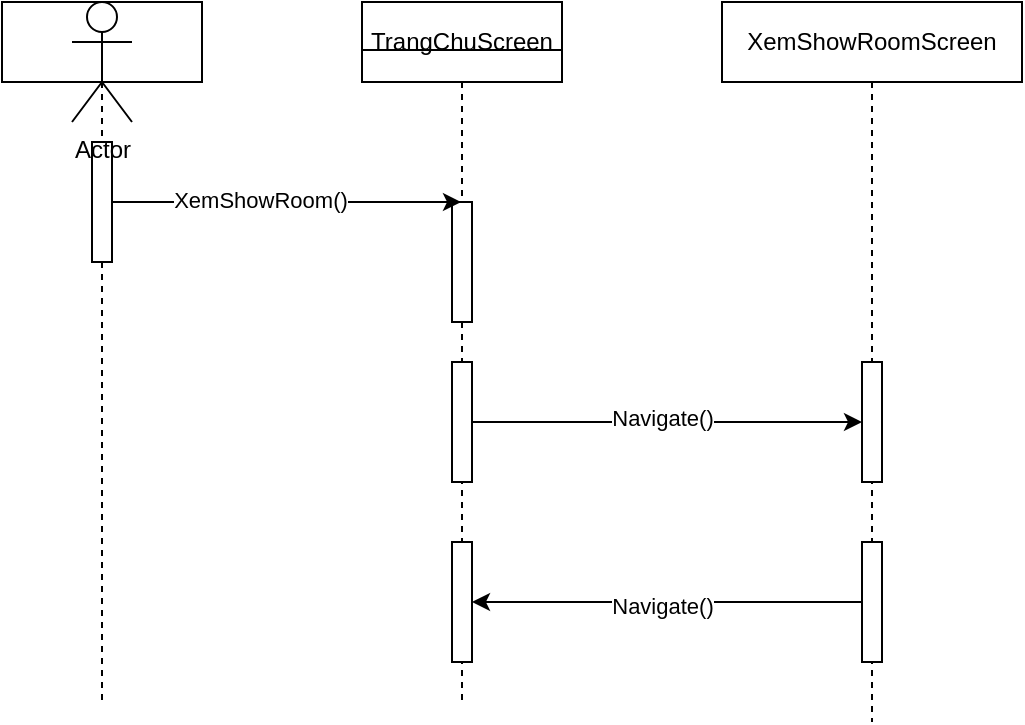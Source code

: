 <mxfile version="25.0.3">
  <diagram name="Page-1" id="2YBvvXClWsGukQMizWep">
    <mxGraphModel dx="1120" dy="426" grid="1" gridSize="10" guides="1" tooltips="1" connect="1" arrows="1" fold="1" page="1" pageScale="1" pageWidth="850" pageHeight="1100" math="0" shadow="0">
      <root>
        <mxCell id="0" />
        <mxCell id="1" parent="0" />
        <mxCell id="wxZDm-9gNl8mGlVWzzfF-18" value="" style="shape=umlLifeline;perimeter=lifelinePerimeter;whiteSpace=wrap;html=1;container=0;dropTarget=0;collapsible=0;recursiveResize=0;outlineConnect=0;portConstraint=eastwest;newEdgeStyle={&quot;edgeStyle&quot;:&quot;elbowEdgeStyle&quot;,&quot;elbow&quot;:&quot;vertical&quot;,&quot;curved&quot;:0,&quot;rounded&quot;:0};" vertex="1" parent="1">
          <mxGeometry x="50" y="50" width="100" height="350" as="geometry" />
        </mxCell>
        <mxCell id="wxZDm-9gNl8mGlVWzzfF-19" value="" style="html=1;points=[];perimeter=orthogonalPerimeter;outlineConnect=0;targetShapes=umlLifeline;portConstraint=eastwest;newEdgeStyle={&quot;edgeStyle&quot;:&quot;elbowEdgeStyle&quot;,&quot;elbow&quot;:&quot;vertical&quot;,&quot;curved&quot;:0,&quot;rounded&quot;:0};" vertex="1" parent="wxZDm-9gNl8mGlVWzzfF-18">
          <mxGeometry x="45" y="70" width="10" height="60" as="geometry" />
        </mxCell>
        <mxCell id="wxZDm-9gNl8mGlVWzzfF-20" value="TrangChuScreen" style="shape=umlLifeline;perimeter=lifelinePerimeter;whiteSpace=wrap;html=1;container=0;dropTarget=0;collapsible=0;recursiveResize=0;outlineConnect=0;portConstraint=eastwest;newEdgeStyle={&quot;edgeStyle&quot;:&quot;elbowEdgeStyle&quot;,&quot;elbow&quot;:&quot;vertical&quot;,&quot;curved&quot;:0,&quot;rounded&quot;:0};" vertex="1" parent="1">
          <mxGeometry x="230" y="50" width="100" height="350" as="geometry" />
        </mxCell>
        <mxCell id="wxZDm-9gNl8mGlVWzzfF-21" value="" style="html=1;points=[];perimeter=orthogonalPerimeter;outlineConnect=0;targetShapes=umlLifeline;portConstraint=eastwest;newEdgeStyle={&quot;edgeStyle&quot;:&quot;elbowEdgeStyle&quot;,&quot;elbow&quot;:&quot;vertical&quot;,&quot;curved&quot;:0,&quot;rounded&quot;:0};" vertex="1" parent="wxZDm-9gNl8mGlVWzzfF-20">
          <mxGeometry x="45" y="100" width="10" height="60" as="geometry" />
        </mxCell>
        <mxCell id="wxZDm-9gNl8mGlVWzzfF-22" value="" style="html=1;points=[[0,0,0,0,5],[0,1,0,0,-5],[1,0,0,0,5],[1,1,0,0,-5]];perimeter=orthogonalPerimeter;outlineConnect=0;targetShapes=umlLifeline;portConstraint=eastwest;newEdgeStyle={&quot;curved&quot;:0,&quot;rounded&quot;:0};" vertex="1" parent="wxZDm-9gNl8mGlVWzzfF-20">
          <mxGeometry x="45" y="180" width="10" height="60" as="geometry" />
        </mxCell>
        <mxCell id="wxZDm-9gNl8mGlVWzzfF-23" value="" style="html=1;points=[[0,0,0,0,5],[0,1,0,0,-5],[1,0,0,0,5],[1,1,0,0,-5]];perimeter=orthogonalPerimeter;outlineConnect=0;targetShapes=umlLifeline;portConstraint=eastwest;newEdgeStyle={&quot;curved&quot;:0,&quot;rounded&quot;:0};" vertex="1" parent="wxZDm-9gNl8mGlVWzzfF-20">
          <mxGeometry x="45" y="270" width="10" height="60" as="geometry" />
        </mxCell>
        <mxCell id="wxZDm-9gNl8mGlVWzzfF-24" value="" style="line;strokeWidth=1;fillColor=none;align=left;verticalAlign=middle;spacingTop=-1;spacingLeft=3;spacingRight=3;rotatable=0;labelPosition=right;points=[];portConstraint=eastwest;strokeColor=inherit;" vertex="1" parent="1">
          <mxGeometry x="230" y="70" width="100" height="8" as="geometry" />
        </mxCell>
        <mxCell id="wxZDm-9gNl8mGlVWzzfF-25" value="Actor" style="shape=umlActor;verticalLabelPosition=bottom;verticalAlign=top;html=1;" vertex="1" parent="1">
          <mxGeometry x="85" y="50" width="30" height="60" as="geometry" />
        </mxCell>
        <mxCell id="wxZDm-9gNl8mGlVWzzfF-26" value="XemShowRoomScreen" style="shape=umlLifeline;perimeter=lifelinePerimeter;whiteSpace=wrap;html=1;container=0;dropTarget=0;collapsible=0;recursiveResize=0;outlineConnect=0;portConstraint=eastwest;newEdgeStyle={&quot;edgeStyle&quot;:&quot;elbowEdgeStyle&quot;,&quot;elbow&quot;:&quot;vertical&quot;,&quot;curved&quot;:0,&quot;rounded&quot;:0};" vertex="1" parent="1">
          <mxGeometry x="410" y="50" width="150" height="360" as="geometry" />
        </mxCell>
        <mxCell id="wxZDm-9gNl8mGlVWzzfF-27" value="" style="html=1;points=[];perimeter=orthogonalPerimeter;outlineConnect=0;targetShapes=umlLifeline;portConstraint=eastwest;newEdgeStyle={&quot;edgeStyle&quot;:&quot;elbowEdgeStyle&quot;,&quot;elbow&quot;:&quot;vertical&quot;,&quot;curved&quot;:0,&quot;rounded&quot;:0};" vertex="1" parent="wxZDm-9gNl8mGlVWzzfF-26">
          <mxGeometry x="70" y="180" width="10" height="60" as="geometry" />
        </mxCell>
        <mxCell id="wxZDm-9gNl8mGlVWzzfF-28" value="" style="html=1;points=[[0,0,0,0,5],[0,1,0,0,-5],[1,0,0,0,5],[1,1,0,0,-5]];perimeter=orthogonalPerimeter;outlineConnect=0;targetShapes=umlLifeline;portConstraint=eastwest;newEdgeStyle={&quot;curved&quot;:0,&quot;rounded&quot;:0};" vertex="1" parent="wxZDm-9gNl8mGlVWzzfF-26">
          <mxGeometry x="70" y="270" width="10" height="60" as="geometry" />
        </mxCell>
        <mxCell id="wxZDm-9gNl8mGlVWzzfF-29" style="edgeStyle=elbowEdgeStyle;rounded=0;orthogonalLoop=1;jettySize=auto;html=1;elbow=vertical;curved=0;" edge="1" parent="1" source="wxZDm-9gNl8mGlVWzzfF-19" target="wxZDm-9gNl8mGlVWzzfF-20">
          <mxGeometry relative="1" as="geometry" />
        </mxCell>
        <mxCell id="wxZDm-9gNl8mGlVWzzfF-30" value="XemShowRoom()" style="edgeLabel;html=1;align=center;verticalAlign=middle;resizable=0;points=[];" vertex="1" connectable="0" parent="wxZDm-9gNl8mGlVWzzfF-29">
          <mxGeometry x="-0.152" y="1" relative="1" as="geometry">
            <mxPoint as="offset" />
          </mxGeometry>
        </mxCell>
        <mxCell id="wxZDm-9gNl8mGlVWzzfF-31" style="edgeStyle=orthogonalEdgeStyle;rounded=0;orthogonalLoop=1;jettySize=auto;html=1;curved=0;" edge="1" parent="1" source="wxZDm-9gNl8mGlVWzzfF-22" target="wxZDm-9gNl8mGlVWzzfF-27">
          <mxGeometry relative="1" as="geometry" />
        </mxCell>
        <mxCell id="wxZDm-9gNl8mGlVWzzfF-32" value="Navigate()" style="edgeLabel;html=1;align=center;verticalAlign=middle;resizable=0;points=[];" vertex="1" connectable="0" parent="wxZDm-9gNl8mGlVWzzfF-31">
          <mxGeometry x="-0.026" y="2" relative="1" as="geometry">
            <mxPoint as="offset" />
          </mxGeometry>
        </mxCell>
        <mxCell id="wxZDm-9gNl8mGlVWzzfF-33" style="edgeStyle=orthogonalEdgeStyle;rounded=0;orthogonalLoop=1;jettySize=auto;html=1;curved=0;" edge="1" parent="1" source="wxZDm-9gNl8mGlVWzzfF-28" target="wxZDm-9gNl8mGlVWzzfF-23">
          <mxGeometry relative="1" as="geometry" />
        </mxCell>
        <mxCell id="wxZDm-9gNl8mGlVWzzfF-34" value="Navigate()" style="edgeLabel;html=1;align=center;verticalAlign=middle;resizable=0;points=[];" vertex="1" connectable="0" parent="wxZDm-9gNl8mGlVWzzfF-33">
          <mxGeometry x="0.026" y="2" relative="1" as="geometry">
            <mxPoint as="offset" />
          </mxGeometry>
        </mxCell>
      </root>
    </mxGraphModel>
  </diagram>
</mxfile>

